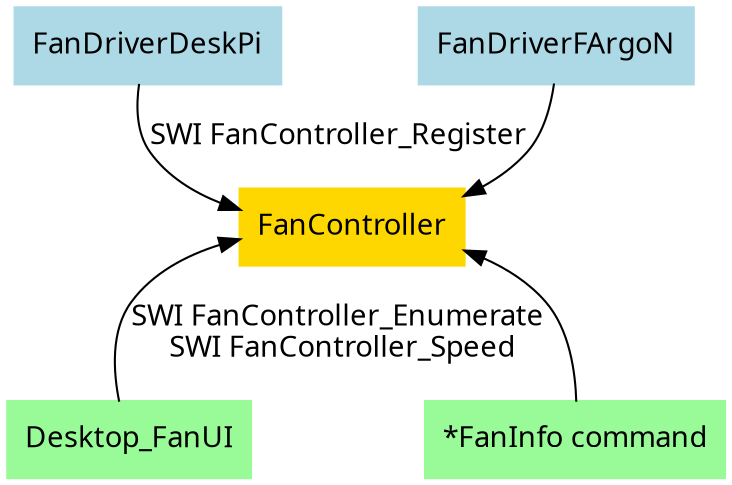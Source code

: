 digraph fans {
    node [ shape=rect, penwidth=2, fontname="Optima, Rachana, Sawasdee, sans-serif" ];
    edge [ fontname="Optima, Rachana, Sawasdee, sans-serif" ];

    DeskPi [color=lightblue, style=filled, label="FanDriverDeskPi"];
    Fargon [color=lightblue, style=filled, label="FanDriverFArgoN"];
    FanController [color=gold, style=filled];

    FanUI [color=palegreen, style=filled, label="Desktop_FanUI"];
    FanCLI [color=palegreen, style=filled, label="*FanInfo command"];

    DeskPi -> FanController [label="SWI FanController_Register"];
    Fargon -> FanController;

    FanController;

    FanController -> FanUI [arrowhead=none, arrowtail=normal, dir=back, label="SWI FanController_Enumerate\n SWI FanController_Speed"];
    FanController -> FanCLI [arrowhead=none, arrowtail=normal, dir=back];
}
